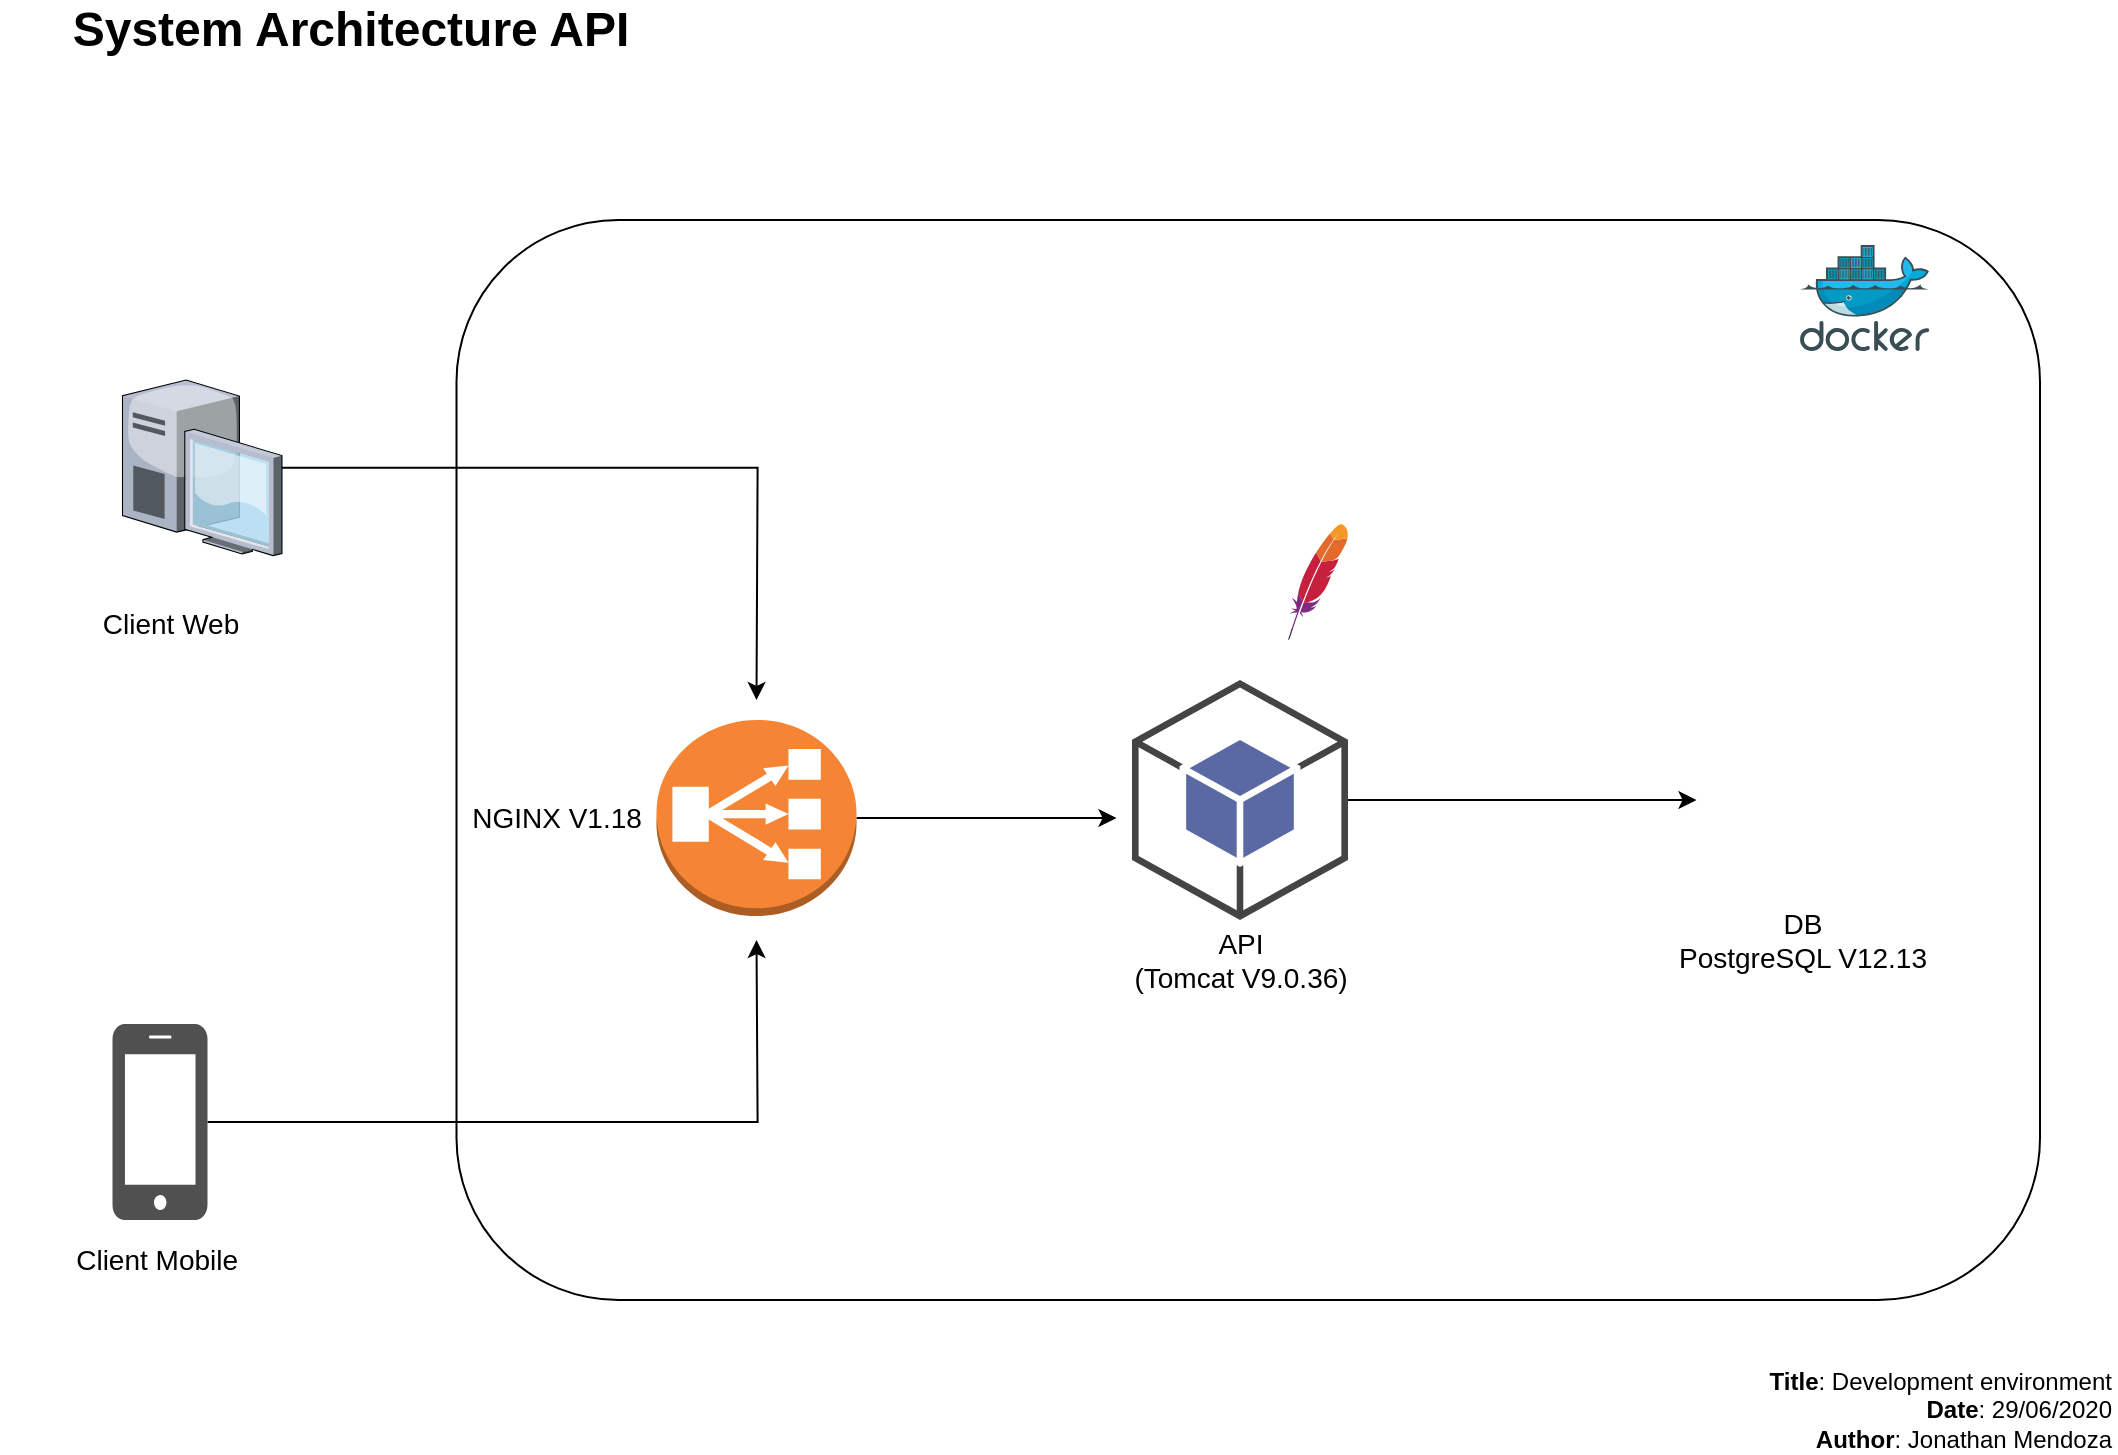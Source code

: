 <mxfile version="13.6.2" type="device"><diagram id="akhTHRsQhaFSMrooGJkA" name="Page-1"><mxGraphModel dx="1422" dy="803" grid="1" gridSize="10" guides="1" tooltips="1" connect="1" arrows="1" fold="1" page="1" pageScale="1" pageWidth="1169" pageHeight="827" math="0" shadow="0"><root><mxCell id="0"/><mxCell id="1" parent="0"/><mxCell id="uEhk4uOvCbs-LEr9j0O0-26" style="edgeStyle=orthogonalEdgeStyle;rounded=0;orthogonalLoop=1;jettySize=auto;html=1;" parent="1" source="sV14-c_Tjut8fi-eppSr-8" edge="1"><mxGeometry relative="1" as="geometry"><mxPoint x="448.25" y="480" as="targetPoint"/></mxGeometry></mxCell><mxCell id="sV14-c_Tjut8fi-eppSr-8" value="" style="verticalLabelPosition=bottom;aspect=fixed;html=1;verticalAlign=top;strokeColor=none;align=center;outlineConnect=0;shape=mxgraph.citrix.desktop;" parent="1" vertex="1"><mxGeometry x="131.25" y="320" width="79.74" height="87.81" as="geometry"/></mxCell><mxCell id="sV14-c_Tjut8fi-eppSr-9" value="&lt;b&gt;System Architecture API &lt;br&gt;&lt;/b&gt;" style="text;html=1;resizable=0;autosize=1;align=center;verticalAlign=middle;points=[];fillColor=none;strokeColor=none;rounded=0;fontSize=24;" parent="1" vertex="1"><mxGeometry x="70" y="130" width="350" height="30" as="geometry"/></mxCell><mxCell id="uEhk4uOvCbs-LEr9j0O0-37" style="edgeStyle=orthogonalEdgeStyle;rounded=0;orthogonalLoop=1;jettySize=auto;html=1;entryX=0;entryY=0.5;entryDx=0;entryDy=0;fontSize=20;" parent="1" source="sV14-c_Tjut8fi-eppSr-14" target="sV14-c_Tjut8fi-eppSr-24" edge="1"><mxGeometry relative="1" as="geometry"/></mxCell><mxCell id="sV14-c_Tjut8fi-eppSr-14" value="" style="outlineConnect=0;dashed=0;verticalLabelPosition=bottom;verticalAlign=top;align=center;html=1;shape=mxgraph.aws3.android;fillColor=#5A69A4;gradientColor=none;" parent="1" vertex="1"><mxGeometry x="636" y="470" width="108" height="120" as="geometry"/></mxCell><mxCell id="sV14-c_Tjut8fi-eppSr-17" value="API &lt;br&gt;(Tomcat V9.0.36)" style="text;html=1;resizable=0;autosize=1;align=center;verticalAlign=middle;points=[];fillColor=none;strokeColor=none;rounded=0;strokeWidth=3;fontSize=14;" parent="1" vertex="1"><mxGeometry x="620" y="590" width="140" height="40" as="geometry"/></mxCell><mxCell id="sV14-c_Tjut8fi-eppSr-24" value="" style="shape=image;html=1;verticalAlign=top;verticalLabelPosition=bottom;labelBackgroundColor=#ffffff;imageAspect=0;aspect=fixed;image=https://cdn3.iconfinder.com/data/icons/linecons-free-vector-icons-pack/32/data-128.png;strokeWidth=3;fontSize=14;" parent="1" vertex="1"><mxGeometry x="918.25" y="481" width="98" height="98" as="geometry"/></mxCell><mxCell id="sV14-c_Tjut8fi-eppSr-25" value="DB&lt;br&gt;PostgreSQL V12.13" style="text;html=1;resizable=0;autosize=1;align=center;verticalAlign=middle;points=[];fillColor=none;strokeColor=none;rounded=0;strokeWidth=3;fontSize=14;" parent="1" vertex="1"><mxGeometry x="896.25" y="580" width="150" height="40" as="geometry"/></mxCell><mxCell id="sV14-c_Tjut8fi-eppSr-48" value="&lt;div&gt;Client Web&lt;/div&gt;&lt;div&gt;&lt;br&gt;&lt;/div&gt;" style="text;html=1;resizable=0;autosize=1;align=center;verticalAlign=middle;points=[];fillColor=none;strokeColor=none;rounded=0;strokeWidth=3;fontSize=14;" parent="1" vertex="1"><mxGeometry x="110" y="430" width="90" height="40" as="geometry"/></mxCell><mxCell id="uEhk4uOvCbs-LEr9j0O0-25" style="edgeStyle=orthogonalEdgeStyle;rounded=0;orthogonalLoop=1;jettySize=auto;html=1;" parent="1" source="Q5Hf5tu6-RpUSEmfFPCq-4" edge="1"><mxGeometry relative="1" as="geometry"><mxPoint x="448.25" y="600" as="targetPoint"/></mxGeometry></mxCell><mxCell id="Q5Hf5tu6-RpUSEmfFPCq-4" value="" style="pointerEvents=1;shadow=0;dashed=0;html=1;strokeColor=none;fillColor=#505050;labelPosition=center;verticalLabelPosition=bottom;verticalAlign=top;outlineConnect=0;align=center;shape=mxgraph.office.devices.cell_phone_iphone_proportional;" parent="1" vertex="1"><mxGeometry x="126.25" y="642" width="47.5" height="98" as="geometry"/></mxCell><mxCell id="Q5Hf5tu6-RpUSEmfFPCq-5" value="Client Mobile&amp;nbsp;" style="text;html=1;resizable=0;autosize=1;align=center;verticalAlign=middle;points=[];fillColor=none;strokeColor=none;rounded=0;strokeWidth=3;fontSize=14;" parent="1" vertex="1"><mxGeometry x="100" y="750" width="100" height="20" as="geometry"/></mxCell><mxCell id="uEhk4uOvCbs-LEr9j0O0-19" style="edgeStyle=orthogonalEdgeStyle;rounded=0;orthogonalLoop=1;jettySize=auto;html=1;" parent="1" source="uEhk4uOvCbs-LEr9j0O0-18" edge="1"><mxGeometry relative="1" as="geometry"><mxPoint x="628.25" y="539" as="targetPoint"/></mxGeometry></mxCell><mxCell id="uEhk4uOvCbs-LEr9j0O0-18" value="" style="outlineConnect=0;dashed=0;verticalLabelPosition=bottom;verticalAlign=top;align=center;html=1;shape=mxgraph.aws3.classic_load_balancer;fillColor=#F58534;gradientColor=none;" parent="1" vertex="1"><mxGeometry x="398.25" y="490" width="100" height="98" as="geometry"/></mxCell><mxCell id="uEhk4uOvCbs-LEr9j0O0-31" value="NGINX V1.18" style="text;html=1;resizable=0;autosize=1;align=center;verticalAlign=middle;points=[];fillColor=none;strokeColor=none;rounded=0;strokeWidth=3;fontSize=14;" parent="1" vertex="1"><mxGeometry x="298.25" y="529" width="100" height="20" as="geometry"/></mxCell><mxCell id="obSRUjQRjMau2dRof8yu-3" value="" style="shape=image;html=1;verticalAlign=top;verticalLabelPosition=bottom;labelBackgroundColor=#ffffff;imageAspect=0;aspect=fixed;image=https://cdn0.iconfinder.com/data/icons/flat-round-system/512/java-128.png" parent="1" vertex="1"><mxGeometry x="630" y="392" width="60" height="60" as="geometry"/></mxCell><mxCell id="obSRUjQRjMau2dRof8yu-4" value="" style="shape=image;html=1;verticalAlign=top;verticalLabelPosition=bottom;labelBackgroundColor=#ffffff;imageAspect=0;aspect=fixed;image=https://cdn4.iconfinder.com/data/icons/logos-brands-5/24/postgresql-128.png" parent="1" vertex="1"><mxGeometry x="920" y="384" width="68" height="68" as="geometry"/></mxCell><mxCell id="obSRUjQRjMau2dRof8yu-6" value="" style="dashed=0;outlineConnect=0;html=1;align=center;labelPosition=center;verticalLabelPosition=bottom;verticalAlign=top;shape=mxgraph.weblogos.apache" parent="1" vertex="1"><mxGeometry x="714" y="392" width="30" height="58" as="geometry"/></mxCell><mxCell id="obSRUjQRjMau2dRof8yu-8" value="" style="shape=image;html=1;verticalAlign=top;verticalLabelPosition=bottom;labelBackgroundColor=#ffffff;imageAspect=0;aspect=fixed;image=https://cdn4.iconfinder.com/data/icons/logos-brands-5/24/nginx-128.png" parent="1" vertex="1"><mxGeometry x="460" y="390" width="60" height="60" as="geometry"/></mxCell><mxCell id="obSRUjQRjMau2dRof8yu-9" value="" style="aspect=fixed;html=1;points=[];align=center;image;fontSize=12;image=img/lib/mscae/Docker.svg;" parent="1" vertex="1"><mxGeometry x="970" y="252.5" width="64.63" height="53" as="geometry"/></mxCell><mxCell id="obSRUjQRjMau2dRof8yu-12" value="" style="rounded=1;whiteSpace=wrap;html=1;fillColor=none;" parent="1" vertex="1"><mxGeometry x="298.25" y="240" width="791.75" height="540" as="geometry"/></mxCell><mxCell id="obSRUjQRjMau2dRof8yu-13" value="&lt;div align=&quot;right&quot;&gt;&lt;b&gt;Title&lt;/b&gt;: Development environment&lt;br&gt;&lt;b&gt;Date&lt;/b&gt;: 29/06/2020&lt;br&gt;&lt;b&gt;Author&lt;/b&gt;: Jonathan Mendoza&lt;br&gt;&lt;/div&gt;" style="text;html=1;strokeColor=none;fillColor=none;align=right;verticalAlign=middle;whiteSpace=wrap;rounded=0;" parent="1" vertex="1"><mxGeometry x="830" y="820" width="298" height="30" as="geometry"/></mxCell></root></mxGraphModel></diagram></mxfile>